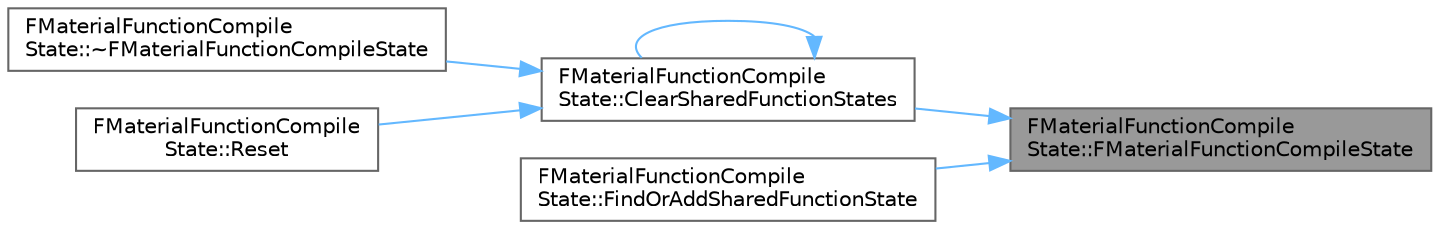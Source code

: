 digraph "FMaterialFunctionCompileState::FMaterialFunctionCompileState"
{
 // INTERACTIVE_SVG=YES
 // LATEX_PDF_SIZE
  bgcolor="transparent";
  edge [fontname=Helvetica,fontsize=10,labelfontname=Helvetica,labelfontsize=10];
  node [fontname=Helvetica,fontsize=10,shape=box,height=0.2,width=0.4];
  rankdir="RL";
  Node1 [id="Node000001",label="FMaterialFunctionCompile\lState::FMaterialFunctionCompileState",height=0.2,width=0.4,color="gray40", fillcolor="grey60", style="filled", fontcolor="black",tooltip=" "];
  Node1 -> Node2 [id="edge1_Node000001_Node000002",dir="back",color="steelblue1",style="solid",tooltip=" "];
  Node2 [id="Node000002",label="FMaterialFunctionCompile\lState::ClearSharedFunctionStates",height=0.2,width=0.4,color="grey40", fillcolor="white", style="filled",URL="$d0/d4b/classFMaterialFunctionCompileState.html#a1e753efc70feaa17ecc9cc67f458ea56",tooltip=" "];
  Node2 -> Node3 [id="edge2_Node000002_Node000003",dir="back",color="steelblue1",style="solid",tooltip=" "];
  Node3 [id="Node000003",label="FMaterialFunctionCompile\lState::~FMaterialFunctionCompileState",height=0.2,width=0.4,color="grey40", fillcolor="white", style="filled",URL="$d0/d4b/classFMaterialFunctionCompileState.html#a9ba06399b6d1e7feab987b926ba1bcb4",tooltip=" "];
  Node2 -> Node2 [id="edge3_Node000002_Node000002",dir="back",color="steelblue1",style="solid",tooltip=" "];
  Node2 -> Node4 [id="edge4_Node000002_Node000004",dir="back",color="steelblue1",style="solid",tooltip=" "];
  Node4 [id="Node000004",label="FMaterialFunctionCompile\lState::Reset",height=0.2,width=0.4,color="grey40", fillcolor="white", style="filled",URL="$d0/d4b/classFMaterialFunctionCompileState.html#a7ac36c4ea302d20b531e969205c1ba00",tooltip=" "];
  Node1 -> Node5 [id="edge5_Node000001_Node000005",dir="back",color="steelblue1",style="solid",tooltip=" "];
  Node5 [id="Node000005",label="FMaterialFunctionCompile\lState::FindOrAddSharedFunctionState",height=0.2,width=0.4,color="grey40", fillcolor="white", style="filled",URL="$d0/d4b/classFMaterialFunctionCompileState.html#a00099a3de8f78d81dc55c8571166b997",tooltip=" "];
}
